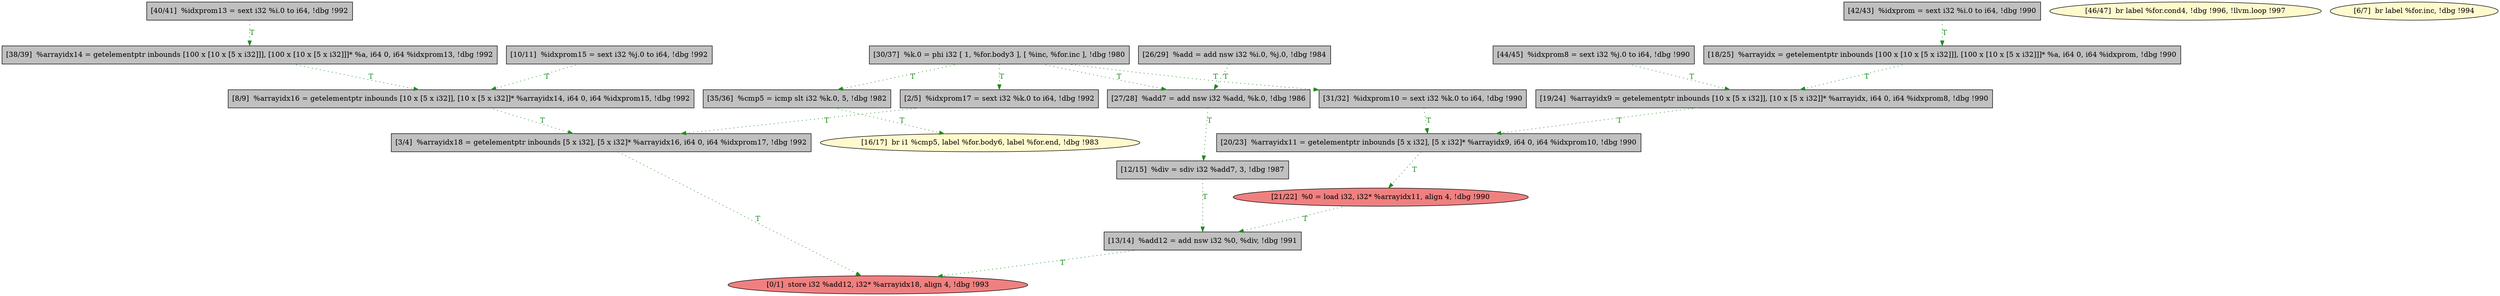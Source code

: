
digraph G {


node287 [fillcolor=grey,label="[19/24]  %arrayidx9 = getelementptr inbounds [10 x [5 x i32]], [10 x [5 x i32]]* %arrayidx, i64 0, i64 %idxprom8, !dbg !990",shape=rectangle,style=filled ]
node284 [fillcolor=grey,label="[3/4]  %arrayidx18 = getelementptr inbounds [5 x i32], [5 x i32]* %arrayidx16, i64 0, i64 %idxprom17, !dbg !992",shape=rectangle,style=filled ]
node283 [fillcolor=grey,label="[30/37]  %k.0 = phi i32 [ 1, %for.body3 ], [ %inc, %for.inc ], !dbg !980",shape=rectangle,style=filled ]
node281 [fillcolor=grey,label="[38/39]  %arrayidx14 = getelementptr inbounds [100 x [10 x [5 x i32]]], [100 x [10 x [5 x i32]]]* %a, i64 0, i64 %idxprom13, !dbg !992",shape=rectangle,style=filled ]
node286 [fillcolor=grey,label="[26/29]  %add = add nsw i32 %i.0, %j.0, !dbg !984",shape=rectangle,style=filled ]
node270 [fillcolor=lemonchiffon,label="[16/17]  br i1 %cmp5, label %for.body6, label %for.end, !dbg !983",shape=ellipse,style=filled ]
node268 [fillcolor=lemonchiffon,label="[46/47]  br label %for.cond4, !dbg !996, !llvm.loop !997",shape=ellipse,style=filled ]
node280 [fillcolor=grey,label="[35/36]  %cmp5 = icmp slt i32 %k.0, 5, !dbg !982",shape=rectangle,style=filled ]
node269 [fillcolor=grey,label="[20/23]  %arrayidx11 = getelementptr inbounds [5 x i32], [5 x i32]* %arrayidx9, i64 0, i64 %idxprom10, !dbg !990",shape=rectangle,style=filled ]
node275 [fillcolor=lemonchiffon,label="[6/7]  br label %for.inc, !dbg !994",shape=ellipse,style=filled ]
node279 [fillcolor=grey,label="[44/45]  %idxprom8 = sext i32 %j.0 to i64, !dbg !990",shape=rectangle,style=filled ]
node267 [fillcolor=lightcoral,label="[21/22]  %0 = load i32, i32* %arrayidx11, align 4, !dbg !990",shape=ellipse,style=filled ]
node265 [fillcolor=grey,label="[12/15]  %div = sdiv i32 %add7, 3, !dbg !987",shape=rectangle,style=filled ]
node271 [fillcolor=grey,label="[18/25]  %arrayidx = getelementptr inbounds [100 x [10 x [5 x i32]]], [100 x [10 x [5 x i32]]]* %a, i64 0, i64 %idxprom, !dbg !990",shape=rectangle,style=filled ]
node277 [fillcolor=grey,label="[2/5]  %idxprom17 = sext i32 %k.0 to i64, !dbg !992",shape=rectangle,style=filled ]
node266 [fillcolor=grey,label="[10/11]  %idxprom15 = sext i32 %j.0 to i64, !dbg !992",shape=rectangle,style=filled ]
node274 [fillcolor=grey,label="[40/41]  %idxprom13 = sext i32 %i.0 to i64, !dbg !992",shape=rectangle,style=filled ]
node285 [fillcolor=grey,label="[31/32]  %idxprom10 = sext i32 %k.0 to i64, !dbg !990",shape=rectangle,style=filled ]
node272 [fillcolor=grey,label="[13/14]  %add12 = add nsw i32 %0, %div, !dbg !991",shape=rectangle,style=filled ]
node273 [fillcolor=lightcoral,label="[0/1]  store i32 %add12, i32* %arrayidx18, align 4, !dbg !993",shape=ellipse,style=filled ]
node276 [fillcolor=grey,label="[8/9]  %arrayidx16 = getelementptr inbounds [10 x [5 x i32]], [10 x [5 x i32]]* %arrayidx14, i64 0, i64 %idxprom15, !dbg !992",shape=rectangle,style=filled ]
node282 [fillcolor=grey,label="[27/28]  %add7 = add nsw i32 %add, %k.0, !dbg !986",shape=rectangle,style=filled ]
node278 [fillcolor=grey,label="[42/43]  %idxprom = sext i32 %i.0 to i64, !dbg !990",shape=rectangle,style=filled ]

node286->node282 [style=dotted,color=forestgreen,label="T",fontcolor=forestgreen ]
node282->node265 [style=dotted,color=forestgreen,label="T",fontcolor=forestgreen ]
node284->node273 [style=dotted,color=forestgreen,label="T",fontcolor=forestgreen ]
node283->node282 [style=dotted,color=forestgreen,label="T",fontcolor=forestgreen ]
node280->node270 [style=dotted,color=forestgreen,label="T",fontcolor=forestgreen ]
node287->node269 [style=dotted,color=forestgreen,label="T",fontcolor=forestgreen ]
node267->node272 [style=dotted,color=forestgreen,label="T",fontcolor=forestgreen ]
node269->node267 [style=dotted,color=forestgreen,label="T",fontcolor=forestgreen ]
node266->node276 [style=dotted,color=forestgreen,label="T",fontcolor=forestgreen ]
node277->node284 [style=dotted,color=forestgreen,label="T",fontcolor=forestgreen ]
node283->node285 [style=dotted,color=forestgreen,label="T",fontcolor=forestgreen ]
node272->node273 [style=dotted,color=forestgreen,label="T",fontcolor=forestgreen ]
node274->node281 [style=dotted,color=forestgreen,label="T",fontcolor=forestgreen ]
node265->node272 [style=dotted,color=forestgreen,label="T",fontcolor=forestgreen ]
node279->node287 [style=dotted,color=forestgreen,label="T",fontcolor=forestgreen ]
node285->node269 [style=dotted,color=forestgreen,label="T",fontcolor=forestgreen ]
node278->node271 [style=dotted,color=forestgreen,label="T",fontcolor=forestgreen ]
node283->node277 [style=dotted,color=forestgreen,label="T",fontcolor=forestgreen ]
node276->node284 [style=dotted,color=forestgreen,label="T",fontcolor=forestgreen ]
node281->node276 [style=dotted,color=forestgreen,label="T",fontcolor=forestgreen ]
node271->node287 [style=dotted,color=forestgreen,label="T",fontcolor=forestgreen ]
node283->node280 [style=dotted,color=forestgreen,label="T",fontcolor=forestgreen ]


}
